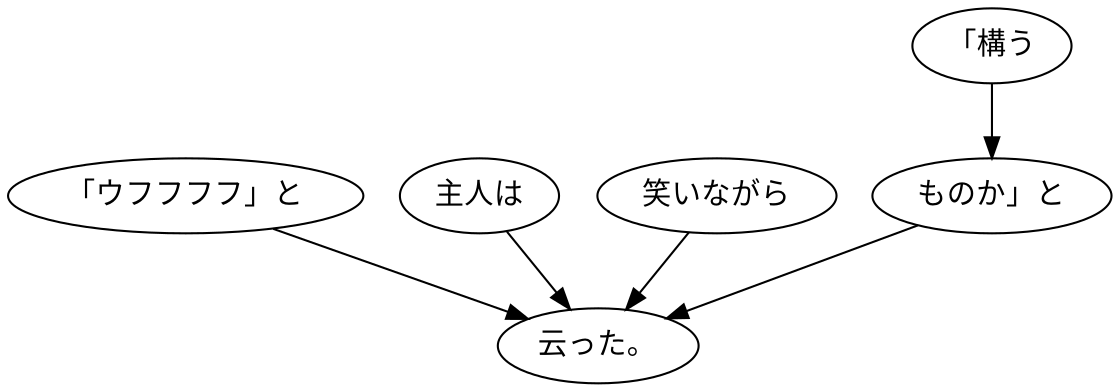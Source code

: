 digraph graph8921 {
	node0 [label="「ウフフフフ」と"];
	node1 [label="主人は"];
	node2 [label="笑いながら"];
	node3 [label="「構う"];
	node4 [label="ものか」と"];
	node5 [label="云った。"];
	node0 -> node5;
	node1 -> node5;
	node2 -> node5;
	node3 -> node4;
	node4 -> node5;
}
